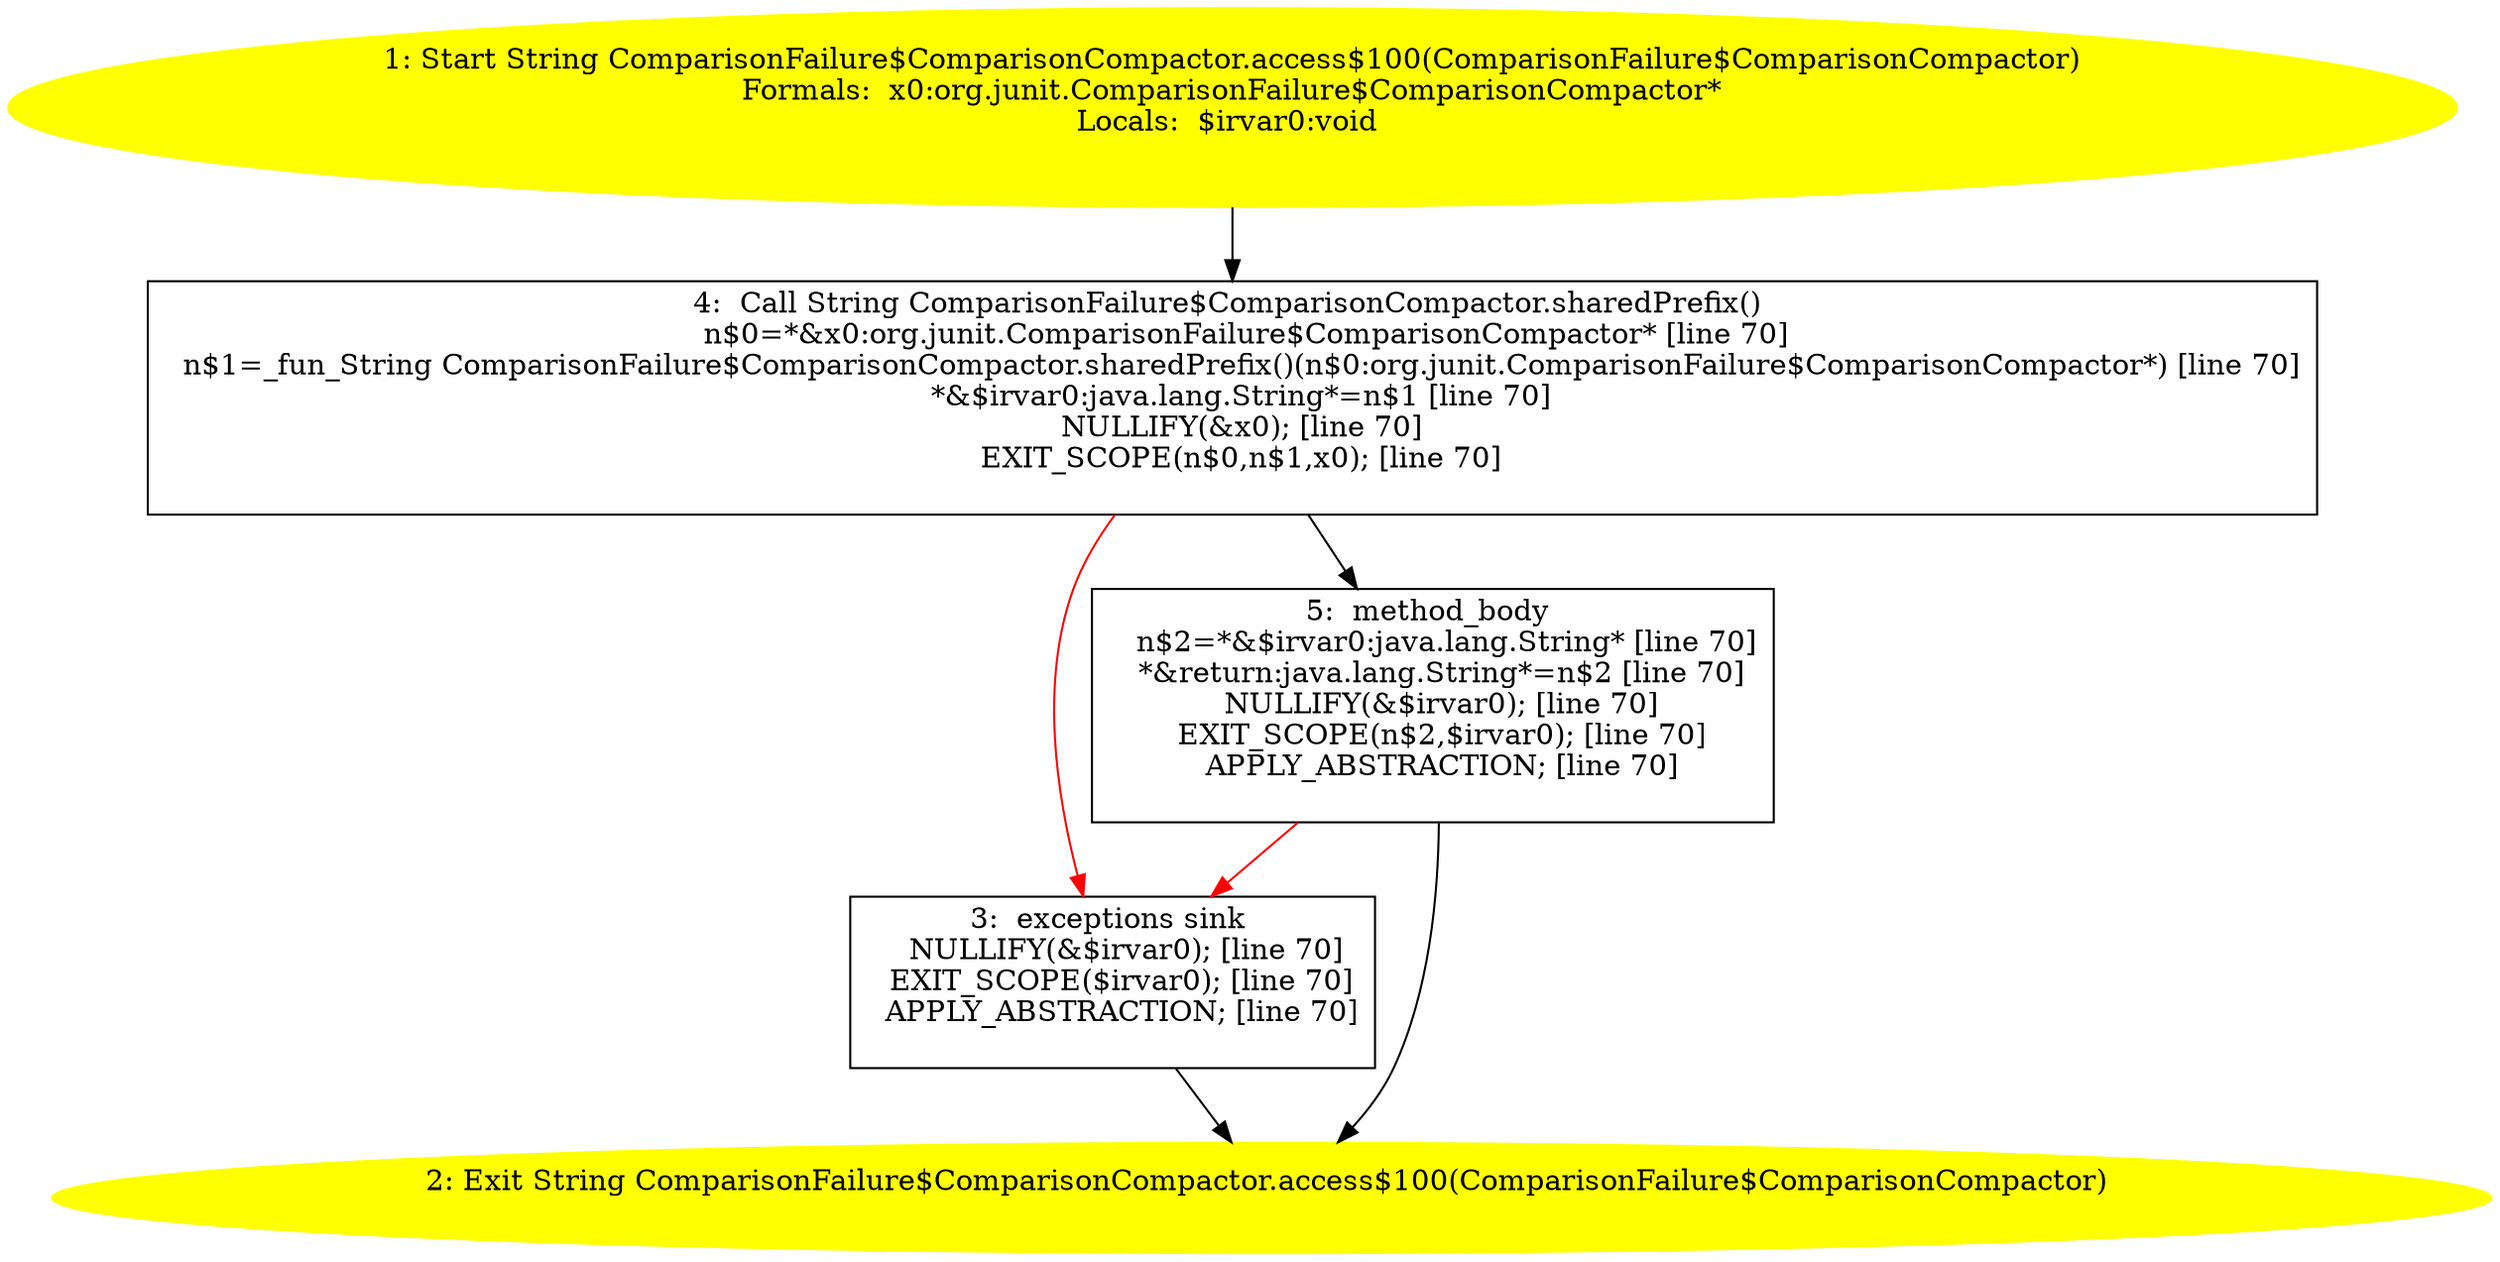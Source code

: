 /* @generated */
digraph cfg {
"org.junit.ComparisonFailure$ComparisonCompactor.access$100(org.junit.ComparisonFailure$ComparisonCom.3ea4dfb850aa5ad0db8d09b2ccc46d11_1" [label="1: Start String ComparisonFailure$ComparisonCompactor.access$100(ComparisonFailure$ComparisonCompactor)\nFormals:  x0:org.junit.ComparisonFailure$ComparisonCompactor*\nLocals:  $irvar0:void \n  " color=yellow style=filled]
	

	 "org.junit.ComparisonFailure$ComparisonCompactor.access$100(org.junit.ComparisonFailure$ComparisonCom.3ea4dfb850aa5ad0db8d09b2ccc46d11_1" -> "org.junit.ComparisonFailure$ComparisonCompactor.access$100(org.junit.ComparisonFailure$ComparisonCom.3ea4dfb850aa5ad0db8d09b2ccc46d11_4" ;
"org.junit.ComparisonFailure$ComparisonCompactor.access$100(org.junit.ComparisonFailure$ComparisonCom.3ea4dfb850aa5ad0db8d09b2ccc46d11_2" [label="2: Exit String ComparisonFailure$ComparisonCompactor.access$100(ComparisonFailure$ComparisonCompactor) \n  " color=yellow style=filled]
	

"org.junit.ComparisonFailure$ComparisonCompactor.access$100(org.junit.ComparisonFailure$ComparisonCom.3ea4dfb850aa5ad0db8d09b2ccc46d11_3" [label="3:  exceptions sink \n   NULLIFY(&$irvar0); [line 70]\n  EXIT_SCOPE($irvar0); [line 70]\n  APPLY_ABSTRACTION; [line 70]\n " shape="box"]
	

	 "org.junit.ComparisonFailure$ComparisonCompactor.access$100(org.junit.ComparisonFailure$ComparisonCom.3ea4dfb850aa5ad0db8d09b2ccc46d11_3" -> "org.junit.ComparisonFailure$ComparisonCompactor.access$100(org.junit.ComparisonFailure$ComparisonCom.3ea4dfb850aa5ad0db8d09b2ccc46d11_2" ;
"org.junit.ComparisonFailure$ComparisonCompactor.access$100(org.junit.ComparisonFailure$ComparisonCom.3ea4dfb850aa5ad0db8d09b2ccc46d11_4" [label="4:  Call String ComparisonFailure$ComparisonCompactor.sharedPrefix() \n   n$0=*&x0:org.junit.ComparisonFailure$ComparisonCompactor* [line 70]\n  n$1=_fun_String ComparisonFailure$ComparisonCompactor.sharedPrefix()(n$0:org.junit.ComparisonFailure$ComparisonCompactor*) [line 70]\n  *&$irvar0:java.lang.String*=n$1 [line 70]\n  NULLIFY(&x0); [line 70]\n  EXIT_SCOPE(n$0,n$1,x0); [line 70]\n " shape="box"]
	

	 "org.junit.ComparisonFailure$ComparisonCompactor.access$100(org.junit.ComparisonFailure$ComparisonCom.3ea4dfb850aa5ad0db8d09b2ccc46d11_4" -> "org.junit.ComparisonFailure$ComparisonCompactor.access$100(org.junit.ComparisonFailure$ComparisonCom.3ea4dfb850aa5ad0db8d09b2ccc46d11_5" ;
	 "org.junit.ComparisonFailure$ComparisonCompactor.access$100(org.junit.ComparisonFailure$ComparisonCom.3ea4dfb850aa5ad0db8d09b2ccc46d11_4" -> "org.junit.ComparisonFailure$ComparisonCompactor.access$100(org.junit.ComparisonFailure$ComparisonCom.3ea4dfb850aa5ad0db8d09b2ccc46d11_3" [color="red" ];
"org.junit.ComparisonFailure$ComparisonCompactor.access$100(org.junit.ComparisonFailure$ComparisonCom.3ea4dfb850aa5ad0db8d09b2ccc46d11_5" [label="5:  method_body \n   n$2=*&$irvar0:java.lang.String* [line 70]\n  *&return:java.lang.String*=n$2 [line 70]\n  NULLIFY(&$irvar0); [line 70]\n  EXIT_SCOPE(n$2,$irvar0); [line 70]\n  APPLY_ABSTRACTION; [line 70]\n " shape="box"]
	

	 "org.junit.ComparisonFailure$ComparisonCompactor.access$100(org.junit.ComparisonFailure$ComparisonCom.3ea4dfb850aa5ad0db8d09b2ccc46d11_5" -> "org.junit.ComparisonFailure$ComparisonCompactor.access$100(org.junit.ComparisonFailure$ComparisonCom.3ea4dfb850aa5ad0db8d09b2ccc46d11_2" ;
	 "org.junit.ComparisonFailure$ComparisonCompactor.access$100(org.junit.ComparisonFailure$ComparisonCom.3ea4dfb850aa5ad0db8d09b2ccc46d11_5" -> "org.junit.ComparisonFailure$ComparisonCompactor.access$100(org.junit.ComparisonFailure$ComparisonCom.3ea4dfb850aa5ad0db8d09b2ccc46d11_3" [color="red" ];
}
